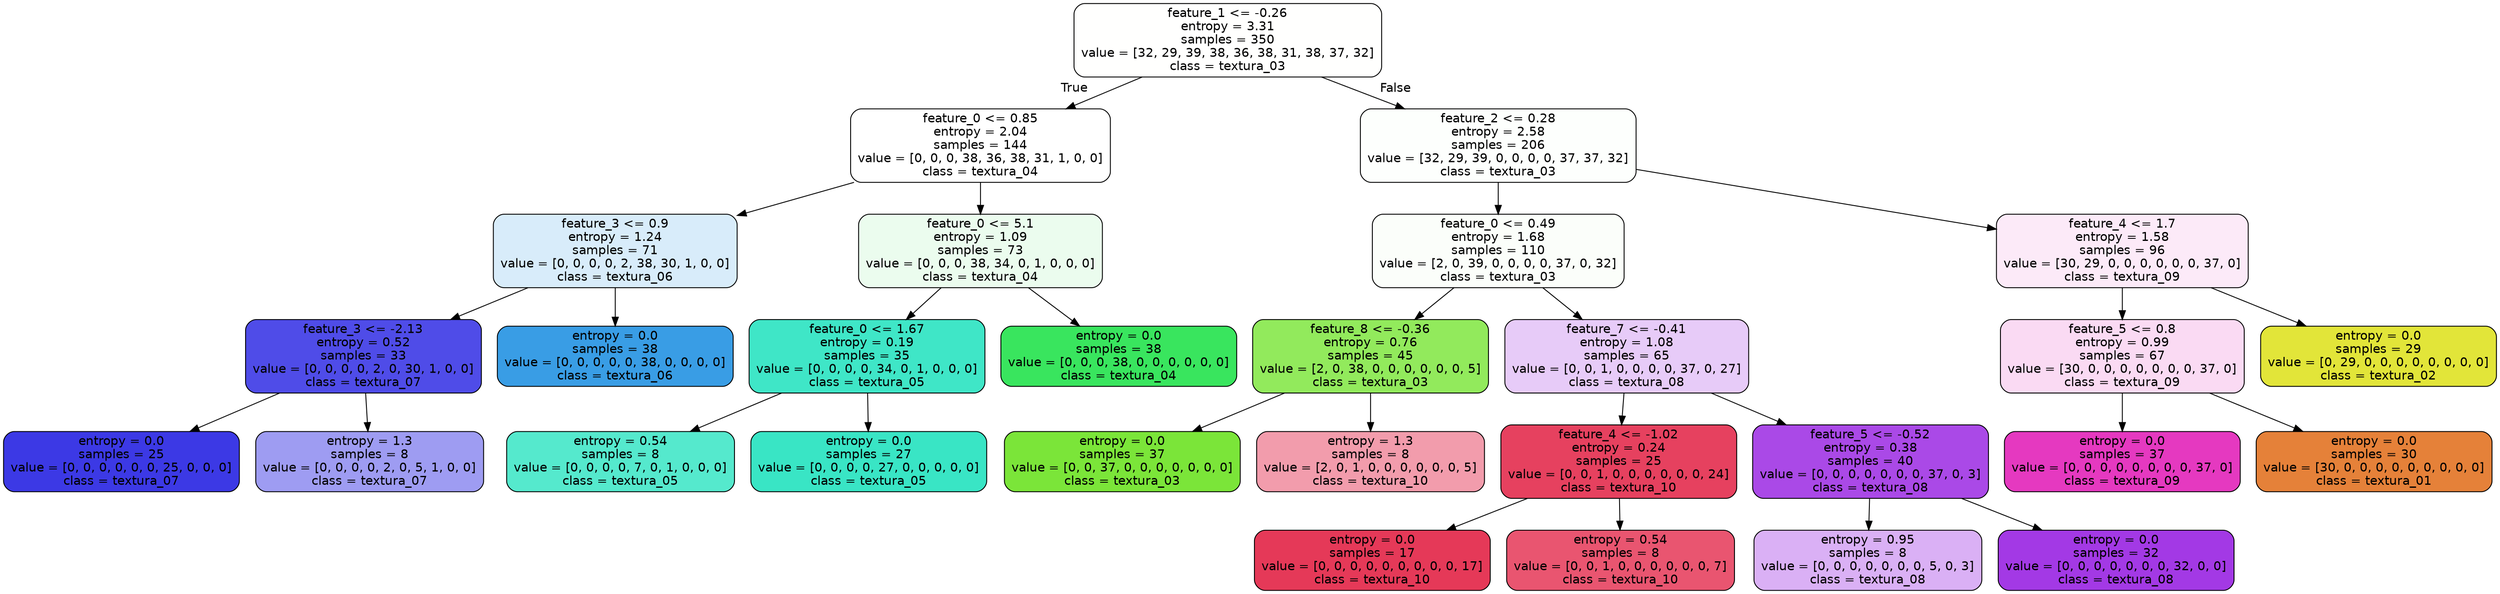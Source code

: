 digraph Tree {
node [shape=box, style="filled, rounded", color="black", fontname="helvetica"] ;
edge [fontname="helvetica"] ;
0 [label="feature_1 <= -0.26\nentropy = 3.31\nsamples = 350\nvalue = [32, 29, 39, 38, 36, 38, 31, 38, 37, 32]\nclass = textura_03", fillcolor="#fffffe"] ;
1 [label="feature_0 <= 0.85\nentropy = 2.04\nsamples = 144\nvalue = [0, 0, 0, 38, 36, 38, 31, 1, 0, 0]\nclass = textura_04", fillcolor="#ffffff"] ;
0 -> 1 [labeldistance=2.5, labelangle=45, headlabel="True"] ;
2 [label="feature_3 <= 0.9\nentropy = 1.24\nsamples = 71\nvalue = [0, 0, 0, 0, 2, 38, 30, 1, 0, 0]\nclass = textura_06", fillcolor="#d8ecfa"] ;
1 -> 2 ;
3 [label="feature_3 <= -2.13\nentropy = 0.52\nsamples = 33\nvalue = [0, 0, 0, 0, 2, 0, 30, 1, 0, 0]\nclass = textura_07", fillcolor="#4f4ce8"] ;
2 -> 3 ;
4 [label="entropy = 0.0\nsamples = 25\nvalue = [0, 0, 0, 0, 0, 0, 25, 0, 0, 0]\nclass = textura_07", fillcolor="#3c39e5"] ;
3 -> 4 ;
5 [label="entropy = 1.3\nsamples = 8\nvalue = [0, 0, 0, 0, 2, 0, 5, 1, 0, 0]\nclass = textura_07", fillcolor="#9e9cf2"] ;
3 -> 5 ;
6 [label="entropy = 0.0\nsamples = 38\nvalue = [0, 0, 0, 0, 0, 38, 0, 0, 0, 0]\nclass = textura_06", fillcolor="#399de5"] ;
2 -> 6 ;
7 [label="feature_0 <= 5.1\nentropy = 1.09\nsamples = 73\nvalue = [0, 0, 0, 38, 34, 0, 1, 0, 0, 0]\nclass = textura_04", fillcolor="#ebfcee"] ;
1 -> 7 ;
8 [label="feature_0 <= 1.67\nentropy = 0.19\nsamples = 35\nvalue = [0, 0, 0, 0, 34, 0, 1, 0, 0, 0]\nclass = textura_05", fillcolor="#3fe6c7"] ;
7 -> 8 ;
9 [label="entropy = 0.54\nsamples = 8\nvalue = [0, 0, 0, 0, 7, 0, 1, 0, 0, 0]\nclass = textura_05", fillcolor="#55e9cd"] ;
8 -> 9 ;
10 [label="entropy = 0.0\nsamples = 27\nvalue = [0, 0, 0, 0, 27, 0, 0, 0, 0, 0]\nclass = textura_05", fillcolor="#39e5c5"] ;
8 -> 10 ;
11 [label="entropy = 0.0\nsamples = 38\nvalue = [0, 0, 0, 38, 0, 0, 0, 0, 0, 0]\nclass = textura_04", fillcolor="#39e55e"] ;
7 -> 11 ;
12 [label="feature_2 <= 0.28\nentropy = 2.58\nsamples = 206\nvalue = [32, 29, 39, 0, 0, 0, 0, 37, 37, 32]\nclass = textura_03", fillcolor="#fdfffd"] ;
0 -> 12 [labeldistance=2.5, labelangle=-45, headlabel="False"] ;
13 [label="feature_0 <= 0.49\nentropy = 1.68\nsamples = 110\nvalue = [2, 0, 39, 0, 0, 0, 0, 37, 0, 32]\nclass = textura_03", fillcolor="#fbfefa"] ;
12 -> 13 ;
14 [label="feature_8 <= -0.36\nentropy = 0.76\nsamples = 45\nvalue = [2, 0, 38, 0, 0, 0, 0, 0, 0, 5]\nclass = textura_03", fillcolor="#92ea5c"] ;
13 -> 14 ;
15 [label="entropy = 0.0\nsamples = 37\nvalue = [0, 0, 37, 0, 0, 0, 0, 0, 0, 0]\nclass = textura_03", fillcolor="#7be539"] ;
14 -> 15 ;
16 [label="entropy = 1.3\nsamples = 8\nvalue = [2, 0, 1, 0, 0, 0, 0, 0, 0, 5]\nclass = textura_10", fillcolor="#f29cac"] ;
14 -> 16 ;
17 [label="feature_7 <= -0.41\nentropy = 1.08\nsamples = 65\nvalue = [0, 0, 1, 0, 0, 0, 0, 37, 0, 27]\nclass = textura_08", fillcolor="#e7cbf8"] ;
13 -> 17 ;
18 [label="feature_4 <= -1.02\nentropy = 0.24\nsamples = 25\nvalue = [0, 0, 1, 0, 0, 0, 0, 0, 0, 24]\nclass = textura_10", fillcolor="#e6415f"] ;
17 -> 18 ;
19 [label="entropy = 0.0\nsamples = 17\nvalue = [0, 0, 0, 0, 0, 0, 0, 0, 0, 17]\nclass = textura_10", fillcolor="#e53958"] ;
18 -> 19 ;
20 [label="entropy = 0.54\nsamples = 8\nvalue = [0, 0, 1, 0, 0, 0, 0, 0, 0, 7]\nclass = textura_10", fillcolor="#e95570"] ;
18 -> 20 ;
21 [label="feature_5 <= -0.52\nentropy = 0.38\nsamples = 40\nvalue = [0, 0, 0, 0, 0, 0, 0, 37, 0, 3]\nclass = textura_08", fillcolor="#aa49e7"] ;
17 -> 21 ;
22 [label="entropy = 0.95\nsamples = 8\nvalue = [0, 0, 0, 0, 0, 0, 0, 5, 0, 3]\nclass = textura_08", fillcolor="#dab0f5"] ;
21 -> 22 ;
23 [label="entropy = 0.0\nsamples = 32\nvalue = [0, 0, 0, 0, 0, 0, 0, 32, 0, 0]\nclass = textura_08", fillcolor="#a339e5"] ;
21 -> 23 ;
24 [label="feature_4 <= 1.7\nentropy = 1.58\nsamples = 96\nvalue = [30, 29, 0, 0, 0, 0, 0, 0, 37, 0]\nclass = textura_09", fillcolor="#fceaf8"] ;
12 -> 24 ;
25 [label="feature_5 <= 0.8\nentropy = 0.99\nsamples = 67\nvalue = [30, 0, 0, 0, 0, 0, 0, 0, 37, 0]\nclass = textura_09", fillcolor="#fadaf3"] ;
24 -> 25 ;
26 [label="entropy = 0.0\nsamples = 37\nvalue = [0, 0, 0, 0, 0, 0, 0, 0, 37, 0]\nclass = textura_09", fillcolor="#e539c0"] ;
25 -> 26 ;
27 [label="entropy = 0.0\nsamples = 30\nvalue = [30, 0, 0, 0, 0, 0, 0, 0, 0, 0]\nclass = textura_01", fillcolor="#e58139"] ;
25 -> 27 ;
28 [label="entropy = 0.0\nsamples = 29\nvalue = [0, 29, 0, 0, 0, 0, 0, 0, 0, 0]\nclass = textura_02", fillcolor="#e2e539"] ;
24 -> 28 ;
}